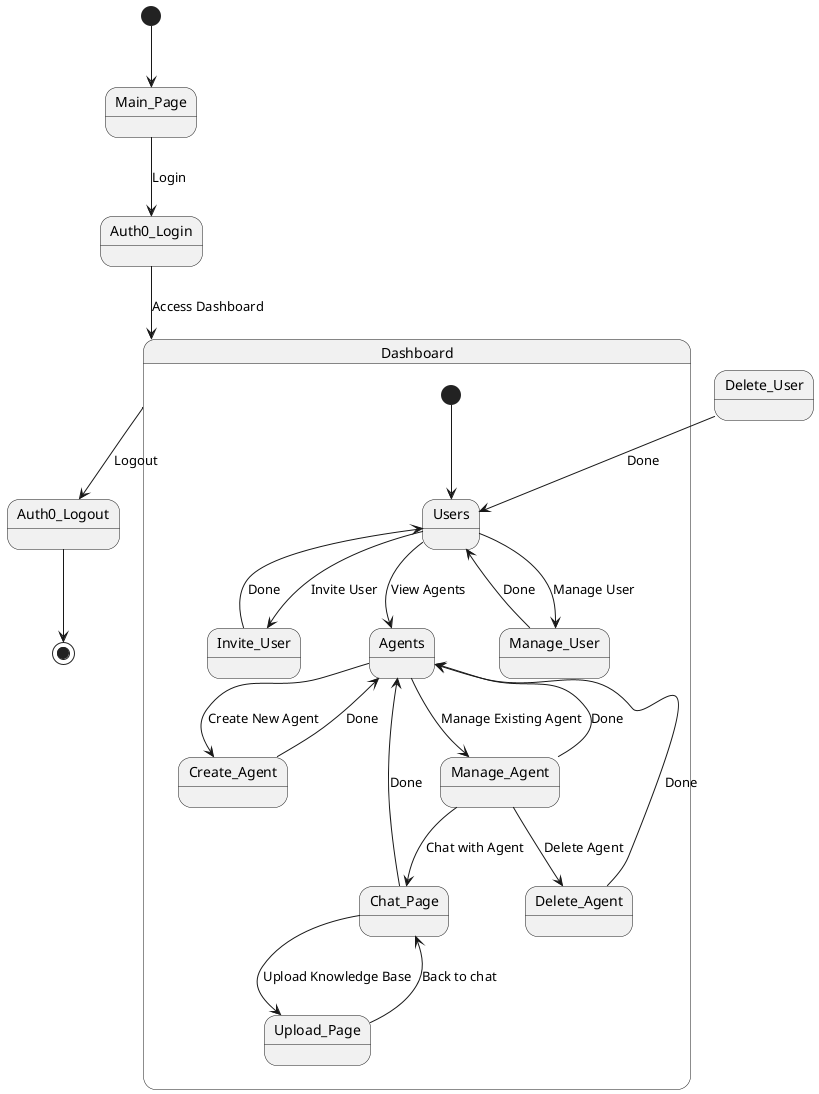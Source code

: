 @startuml
[*] --> Main_Page
Main_Page --> Auth0_Login : Login
Auth0_Login --> Dashboard : Access Dashboard

state Dashboard {
  [*] --> Users
  Users --> Invite_User : Invite User
  Users --> Manage_User : Manage User
  Users --> Agents : View Agents

  Agents --> Create_Agent : Create New Agent
  Agents --> Manage_Agent : Manage Existing Agent
  Manage_Agent --> Chat_Page : Chat with Agent
  Manage_Agent --> Delete_Agent : Delete Agent

  Chat_Page --> Upload_Page : Upload Knowledge Base
  Upload_Page --> Chat_Page : Back to chat
}

Invite_User --> Users : Done
Manage_User --> Users : Done
Delete_User --> Users : Done

Create_Agent --> Agents : Done
Manage_Agent --> Agents : Done
Delete_Agent --> Agents : Done

Chat_Page --> Agents : Done
Dashboard --> Auth0_Logout : Logout
Auth0_Logout --> [*]
@enduml

